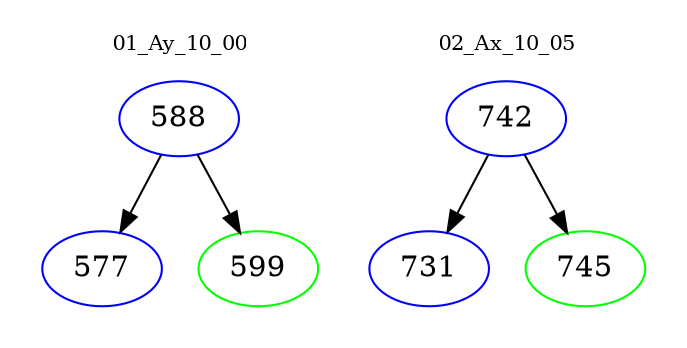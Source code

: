 digraph{
subgraph cluster_0 {
color = white
label = "01_Ay_10_00";
fontsize=10;
T0_588 [label="588", color="blue"]
T0_588 -> T0_577 [color="black"]
T0_577 [label="577", color="blue"]
T0_588 -> T0_599 [color="black"]
T0_599 [label="599", color="green"]
}
subgraph cluster_1 {
color = white
label = "02_Ax_10_05";
fontsize=10;
T1_742 [label="742", color="blue"]
T1_742 -> T1_731 [color="black"]
T1_731 [label="731", color="blue"]
T1_742 -> T1_745 [color="black"]
T1_745 [label="745", color="green"]
}
}
